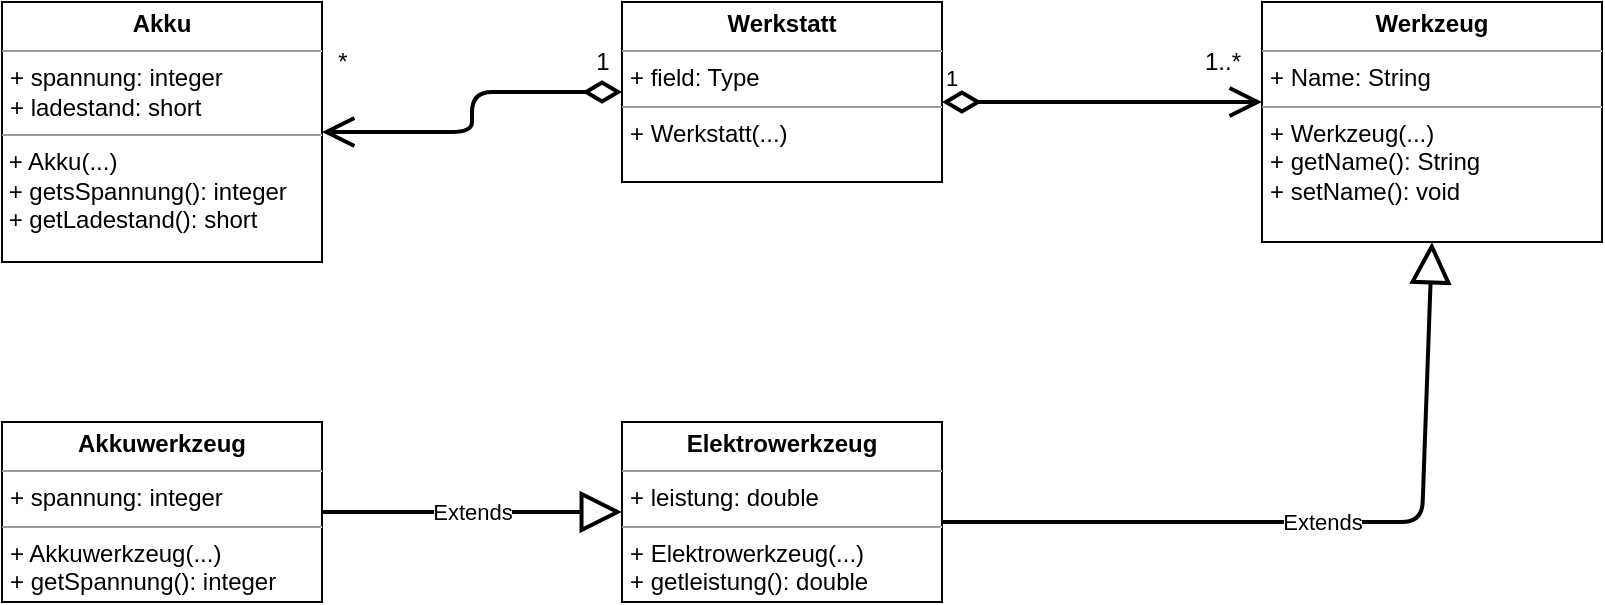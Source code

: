 <mxfile version="13.9.9" type="github">
  <diagram id="C5RBs43oDa-KdzZeNtuy" name="Page-1">
    <mxGraphModel dx="1038" dy="575" grid="1" gridSize="10" guides="1" tooltips="1" connect="1" arrows="1" fold="1" page="1" pageScale="1" pageWidth="827" pageHeight="1169" math="0" shadow="0">
      <root>
        <mxCell id="WIyWlLk6GJQsqaUBKTNV-0" />
        <mxCell id="WIyWlLk6GJQsqaUBKTNV-1" parent="WIyWlLk6GJQsqaUBKTNV-0" />
        <mxCell id="Zusd6b6crk5_taqf4M3a-0" value="&lt;p style=&quot;margin: 0px ; margin-top: 4px ; text-align: center&quot;&gt;&lt;b&gt;Werkstatt&lt;/b&gt;&lt;br&gt;&lt;/p&gt;&lt;hr size=&quot;1&quot;&gt;&lt;p style=&quot;margin: 0px ; margin-left: 4px&quot;&gt;+ field: Type&lt;/p&gt;&lt;hr size=&quot;1&quot;&gt;&lt;p style=&quot;margin: 0px ; margin-left: 4px&quot;&gt;+ Werkstatt(...) &lt;br&gt;&lt;/p&gt;" style="verticalAlign=top;align=left;overflow=fill;fontSize=12;fontFamily=Helvetica;html=1;" vertex="1" parent="WIyWlLk6GJQsqaUBKTNV-1">
          <mxGeometry x="310" y="150" width="160" height="90" as="geometry" />
        </mxCell>
        <mxCell id="Zusd6b6crk5_taqf4M3a-8" value="&lt;p style=&quot;margin: 0px ; margin-top: 4px ; text-align: center&quot;&gt;&lt;b&gt;Werkzeug&lt;/b&gt;&lt;/p&gt;&lt;hr size=&quot;1&quot;&gt;&lt;p style=&quot;margin: 0px ; margin-left: 4px&quot;&gt;+ Name: String&lt;br&gt;&lt;/p&gt;&lt;hr size=&quot;1&quot;&gt;&lt;p style=&quot;margin: 0px ; margin-left: 4px&quot;&gt;+ Werkzeug(...)&lt;br&gt;&lt;/p&gt;&lt;p style=&quot;margin: 0px ; margin-left: 4px&quot;&gt;+ getName(): String&lt;/p&gt;&lt;p style=&quot;margin: 0px ; margin-left: 4px&quot;&gt;+ setName(): void&lt;br&gt;&lt;/p&gt;" style="verticalAlign=top;align=left;overflow=fill;fontSize=12;fontFamily=Helvetica;html=1;" vertex="1" parent="WIyWlLk6GJQsqaUBKTNV-1">
          <mxGeometry x="630" y="150" width="170" height="120" as="geometry" />
        </mxCell>
        <mxCell id="Zusd6b6crk5_taqf4M3a-9" value="&lt;p style=&quot;margin: 0px ; margin-top: 4px ; text-align: center&quot;&gt;&lt;b&gt;Akku&lt;/b&gt;&lt;/p&gt;&lt;hr size=&quot;1&quot;&gt;&lt;p style=&quot;margin: 0px ; margin-left: 4px&quot;&gt;+ spannung: integer&lt;/p&gt;&lt;p style=&quot;margin: 0px ; margin-left: 4px&quot;&gt;+ ladestand: short&lt;br&gt;&lt;/p&gt;&lt;hr size=&quot;1&quot;&gt;&lt;div&gt;&amp;nbsp;+ Akku(...)&amp;nbsp; &lt;br&gt;&lt;/div&gt;&lt;div&gt;&amp;nbsp;+ getsSpannung(): integer&lt;/div&gt;&lt;div&gt;&amp;nbsp;+ getLadestand(): short&lt;br&gt;&lt;/div&gt;" style="verticalAlign=top;align=left;overflow=fill;fontSize=12;fontFamily=Helvetica;html=1;" vertex="1" parent="WIyWlLk6GJQsqaUBKTNV-1">
          <mxGeometry y="150" width="160" height="130" as="geometry" />
        </mxCell>
        <mxCell id="Zusd6b6crk5_taqf4M3a-11" value="&lt;p style=&quot;margin: 0px ; margin-top: 4px ; text-align: center&quot;&gt;&lt;b&gt;Elektrowerkzeug&lt;/b&gt;&lt;/p&gt;&lt;hr size=&quot;1&quot;&gt;&lt;p style=&quot;margin: 0px ; margin-left: 4px&quot;&gt;+ leistung: double&lt;br&gt;&lt;/p&gt;&lt;hr size=&quot;1&quot;&gt;&lt;p style=&quot;margin: 0px ; margin-left: 4px&quot;&gt;+ Elektrowerkzeug(...)&lt;br&gt;&lt;/p&gt;&lt;p style=&quot;margin: 0px ; margin-left: 4px&quot;&gt;+ getleistung(): double&lt;br&gt;&lt;/p&gt;" style="verticalAlign=top;align=left;overflow=fill;fontSize=12;fontFamily=Helvetica;html=1;" vertex="1" parent="WIyWlLk6GJQsqaUBKTNV-1">
          <mxGeometry x="310" y="360" width="160" height="90" as="geometry" />
        </mxCell>
        <mxCell id="Zusd6b6crk5_taqf4M3a-15" value="&lt;p style=&quot;margin: 0px ; margin-top: 4px ; text-align: center&quot;&gt;&lt;b&gt;Akkuwerkzeug&lt;/b&gt;&lt;/p&gt;&lt;hr size=&quot;1&quot;&gt;&lt;p style=&quot;margin: 0px ; margin-left: 4px&quot;&gt;+ spannung: integer&lt;br&gt;&lt;/p&gt;&lt;hr size=&quot;1&quot;&gt;&lt;p style=&quot;margin: 0px ; margin-left: 4px&quot;&gt;+ Akkuwerkzeug(...)&lt;br&gt;&lt;/p&gt;&lt;p style=&quot;margin: 0px ; margin-left: 4px&quot;&gt;+ getSpannung(): integer&lt;br&gt;&lt;/p&gt;" style="verticalAlign=top;align=left;overflow=fill;fontSize=12;fontFamily=Helvetica;html=1;" vertex="1" parent="WIyWlLk6GJQsqaUBKTNV-1">
          <mxGeometry y="360" width="160" height="90" as="geometry" />
        </mxCell>
        <mxCell id="Zusd6b6crk5_taqf4M3a-22" value="1" style="endArrow=open;html=1;endSize=12;startArrow=diamondThin;startSize=14;startFill=0;edgeStyle=orthogonalEdgeStyle;align=left;verticalAlign=bottom;strokeWidth=2;" edge="1" parent="WIyWlLk6GJQsqaUBKTNV-1">
          <mxGeometry x="-1" y="3" relative="1" as="geometry">
            <mxPoint x="470" y="200" as="sourcePoint" />
            <mxPoint x="630" y="200" as="targetPoint" />
          </mxGeometry>
        </mxCell>
        <mxCell id="Zusd6b6crk5_taqf4M3a-26" value="1..*" style="text;html=1;align=center;verticalAlign=middle;resizable=0;points=[];autosize=1;" vertex="1" parent="WIyWlLk6GJQsqaUBKTNV-1">
          <mxGeometry x="595" y="170" width="30" height="20" as="geometry" />
        </mxCell>
        <mxCell id="Zusd6b6crk5_taqf4M3a-28" value="" style="endArrow=open;html=1;endSize=12;startArrow=diamondThin;startSize=14;startFill=0;edgeStyle=orthogonalEdgeStyle;align=left;verticalAlign=bottom;strokeWidth=2;exitX=0;exitY=0.5;exitDx=0;exitDy=0;entryX=1;entryY=0.5;entryDx=0;entryDy=0;" edge="1" parent="WIyWlLk6GJQsqaUBKTNV-1" source="Zusd6b6crk5_taqf4M3a-0" target="Zusd6b6crk5_taqf4M3a-9">
          <mxGeometry x="-1" y="3" relative="1" as="geometry">
            <mxPoint x="220" y="130" as="sourcePoint" />
            <mxPoint x="380" y="130" as="targetPoint" />
          </mxGeometry>
        </mxCell>
        <mxCell id="Zusd6b6crk5_taqf4M3a-29" value="1" style="text;html=1;align=center;verticalAlign=middle;resizable=0;points=[];autosize=1;" vertex="1" parent="WIyWlLk6GJQsqaUBKTNV-1">
          <mxGeometry x="290" y="170" width="20" height="20" as="geometry" />
        </mxCell>
        <mxCell id="Zusd6b6crk5_taqf4M3a-30" value="*" style="text;html=1;align=center;verticalAlign=middle;resizable=0;points=[];autosize=1;" vertex="1" parent="WIyWlLk6GJQsqaUBKTNV-1">
          <mxGeometry x="160" y="170" width="20" height="20" as="geometry" />
        </mxCell>
        <mxCell id="Zusd6b6crk5_taqf4M3a-33" value="Extends" style="endArrow=block;endSize=16;endFill=0;html=1;strokeWidth=2;entryX=0.5;entryY=1;entryDx=0;entryDy=0;" edge="1" parent="WIyWlLk6GJQsqaUBKTNV-1" target="Zusd6b6crk5_taqf4M3a-8">
          <mxGeometry width="160" relative="1" as="geometry">
            <mxPoint x="470" y="410" as="sourcePoint" />
            <mxPoint x="630" y="410" as="targetPoint" />
            <Array as="points">
              <mxPoint x="710" y="410" />
            </Array>
          </mxGeometry>
        </mxCell>
        <mxCell id="Zusd6b6crk5_taqf4M3a-34" value="Extends" style="endArrow=block;endSize=16;endFill=0;html=1;strokeWidth=2;" edge="1" parent="WIyWlLk6GJQsqaUBKTNV-1" source="Zusd6b6crk5_taqf4M3a-15">
          <mxGeometry width="160" relative="1" as="geometry">
            <mxPoint x="160" y="405" as="sourcePoint" />
            <mxPoint x="310" y="405" as="targetPoint" />
          </mxGeometry>
        </mxCell>
      </root>
    </mxGraphModel>
  </diagram>
</mxfile>
